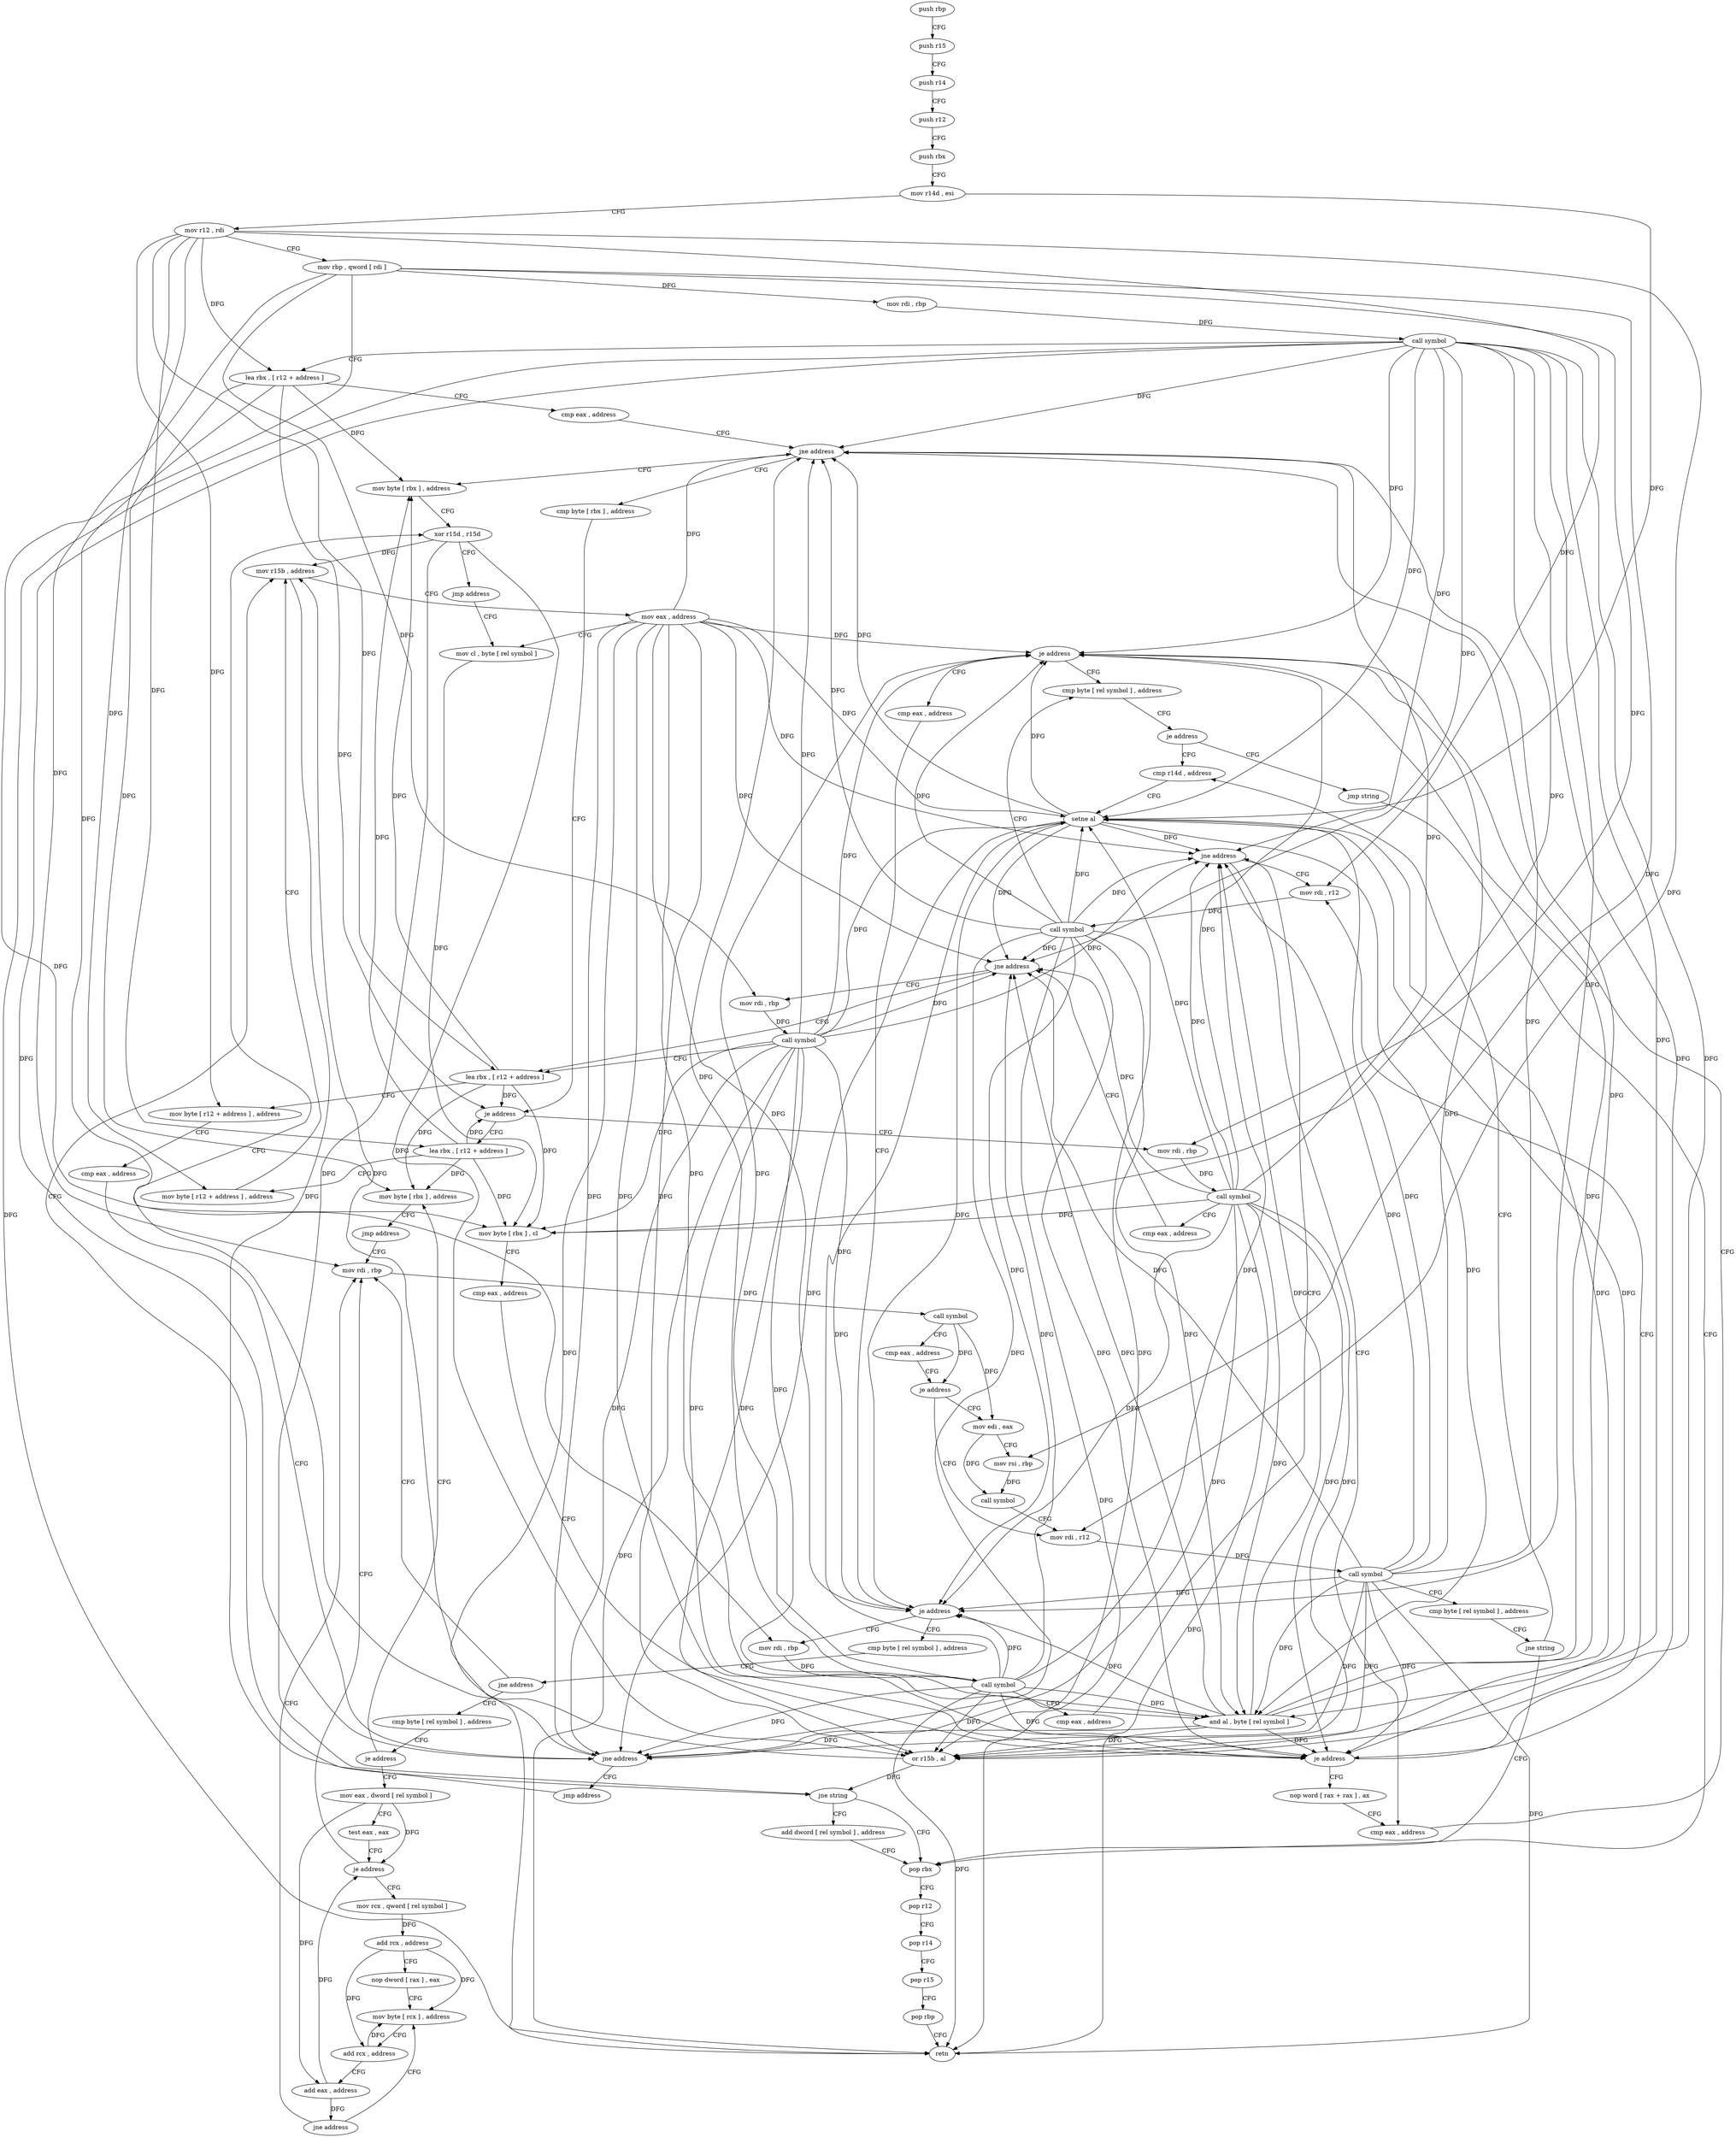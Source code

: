 digraph "func" {
"4208960" [label = "push rbp" ]
"4208961" [label = "push r15" ]
"4208963" [label = "push r14" ]
"4208965" [label = "push r12" ]
"4208967" [label = "push rbx" ]
"4208968" [label = "mov r14d , esi" ]
"4208971" [label = "mov r12 , rdi" ]
"4208974" [label = "mov rbp , qword [ rdi ]" ]
"4208977" [label = "mov rdi , rbp" ]
"4208980" [label = "call symbol" ]
"4208985" [label = "lea rbx , [ r12 + address ]" ]
"4208990" [label = "cmp eax , address" ]
"4208993" [label = "jne address" ]
"4209039" [label = "mov byte [ rbx ] , address" ]
"4208995" [label = "cmp byte [ rbx ] , address" ]
"4209042" [label = "xor r15d , r15d" ]
"4208998" [label = "je address" ]
"4209047" [label = "lea rbx , [ r12 + address ]" ]
"4209000" [label = "mov rdi , rbp" ]
"4209066" [label = "mov cl , byte [ rel symbol ]" ]
"4209072" [label = "mov byte [ rbx ] , cl" ]
"4209074" [label = "cmp eax , address" ]
"4209077" [label = "je address" ]
"4209111" [label = "mov rdi , r12" ]
"4209079" [label = "nop word [ rax + rax ] , ax" ]
"4209052" [label = "mov byte [ r12 + address ] , address" ]
"4209058" [label = "mov r15b , address" ]
"4209003" [label = "call symbol" ]
"4209008" [label = "cmp eax , address" ]
"4209011" [label = "jne address" ]
"4209021" [label = "lea rbx , [ r12 + address ]" ]
"4209013" [label = "mov rdi , rbp" ]
"4209114" [label = "call symbol" ]
"4209119" [label = "cmp byte [ rel symbol ] , address" ]
"4209088" [label = "cmp eax , address" ]
"4209026" [label = "mov byte [ r12 + address ] , address" ]
"4209032" [label = "cmp eax , address" ]
"4209035" [label = "jne address" ]
"4209037" [label = "jmp address" ]
"4209016" [label = "call symbol" ]
"4209236" [label = "cmp r14d , address" ]
"4209240" [label = "setne al" ]
"4209243" [label = "and al , byte [ rel symbol ]" ]
"4209249" [label = "or r15b , al" ]
"4209252" [label = "jne string" ]
"4209261" [label = "pop rbx" ]
"4209254" [label = "add dword [ rel symbol ] , address" ]
"4209128" [label = "jmp string" ]
"4209126" [label = "je address" ]
"4209093" [label = "cmp eax , address" ]
"4209096" [label = "je address" ]
"4209133" [label = "cmp byte [ rel symbol ] , address" ]
"4209098" [label = "mov rdi , rbp" ]
"4209045" [label = "jmp address" ]
"4209262" [label = "pop r12" ]
"4209264" [label = "pop r14" ]
"4209266" [label = "pop r15" ]
"4209268" [label = "pop rbp" ]
"4209269" [label = "retn" ]
"4209140" [label = "jne address" ]
"4209196" [label = "mov rdi , rbp" ]
"4209142" [label = "cmp byte [ rel symbol ] , address" ]
"4209101" [label = "call symbol" ]
"4209106" [label = "cmp eax , address" ]
"4209109" [label = "jne address" ]
"4209061" [label = "mov eax , address" ]
"4209199" [label = "call symbol" ]
"4209204" [label = "cmp eax , address" ]
"4209207" [label = "je address" ]
"4209219" [label = "mov rdi , r12" ]
"4209209" [label = "mov edi , eax" ]
"4209149" [label = "je address" ]
"4209156" [label = "mov eax , dword [ rel symbol ]" ]
"4209151" [label = "mov byte [ rbx ] , address" ]
"4209091" [label = "je address" ]
"4209222" [label = "call symbol" ]
"4209227" [label = "cmp byte [ rel symbol ] , address" ]
"4209234" [label = "jne string" ]
"4209211" [label = "mov rsi , rbp" ]
"4209214" [label = "call symbol" ]
"4209162" [label = "test eax , eax" ]
"4209164" [label = "je address" ]
"4209166" [label = "mov rcx , qword [ rel symbol ]" ]
"4209154" [label = "jmp address" ]
"4209173" [label = "add rcx , address" ]
"4209177" [label = "nop dword [ rax ] , eax" ]
"4209184" [label = "mov byte [ rcx ] , address" ]
"4209187" [label = "add rcx , address" ]
"4209191" [label = "add eax , address" ]
"4209194" [label = "jne address" ]
"4208960" -> "4208961" [ label = "CFG" ]
"4208961" -> "4208963" [ label = "CFG" ]
"4208963" -> "4208965" [ label = "CFG" ]
"4208965" -> "4208967" [ label = "CFG" ]
"4208967" -> "4208968" [ label = "CFG" ]
"4208968" -> "4208971" [ label = "CFG" ]
"4208968" -> "4209240" [ label = "DFG" ]
"4208971" -> "4208974" [ label = "CFG" ]
"4208971" -> "4208985" [ label = "DFG" ]
"4208971" -> "4209047" [ label = "DFG" ]
"4208971" -> "4209052" [ label = "DFG" ]
"4208971" -> "4209021" [ label = "DFG" ]
"4208971" -> "4209026" [ label = "DFG" ]
"4208971" -> "4209111" [ label = "DFG" ]
"4208971" -> "4209219" [ label = "DFG" ]
"4208974" -> "4208977" [ label = "DFG" ]
"4208974" -> "4209000" [ label = "DFG" ]
"4208974" -> "4209013" [ label = "DFG" ]
"4208974" -> "4209098" [ label = "DFG" ]
"4208974" -> "4209196" [ label = "DFG" ]
"4208974" -> "4209211" [ label = "DFG" ]
"4208977" -> "4208980" [ label = "DFG" ]
"4208980" -> "4208985" [ label = "CFG" ]
"4208980" -> "4208993" [ label = "DFG" ]
"4208980" -> "4209011" [ label = "DFG" ]
"4208980" -> "4209077" [ label = "DFG" ]
"4208980" -> "4209035" [ label = "DFG" ]
"4208980" -> "4209091" [ label = "DFG" ]
"4208980" -> "4209240" [ label = "DFG" ]
"4208980" -> "4209243" [ label = "DFG" ]
"4208980" -> "4209249" [ label = "DFG" ]
"4208980" -> "4209096" [ label = "DFG" ]
"4208980" -> "4209269" [ label = "DFG" ]
"4208980" -> "4209109" [ label = "DFG" ]
"4208980" -> "4209072" [ label = "DFG" ]
"4208985" -> "4208990" [ label = "CFG" ]
"4208985" -> "4209039" [ label = "DFG" ]
"4208985" -> "4208998" [ label = "DFG" ]
"4208985" -> "4209072" [ label = "DFG" ]
"4208985" -> "4209151" [ label = "DFG" ]
"4208990" -> "4208993" [ label = "CFG" ]
"4208993" -> "4209039" [ label = "CFG" ]
"4208993" -> "4208995" [ label = "CFG" ]
"4209039" -> "4209042" [ label = "CFG" ]
"4208995" -> "4208998" [ label = "CFG" ]
"4209042" -> "4209045" [ label = "CFG" ]
"4209042" -> "4209058" [ label = "DFG" ]
"4209042" -> "4209249" [ label = "DFG" ]
"4209042" -> "4209252" [ label = "DFG" ]
"4208998" -> "4209047" [ label = "CFG" ]
"4208998" -> "4209000" [ label = "CFG" ]
"4209047" -> "4209052" [ label = "CFG" ]
"4209047" -> "4209039" [ label = "DFG" ]
"4209047" -> "4208998" [ label = "DFG" ]
"4209047" -> "4209072" [ label = "DFG" ]
"4209047" -> "4209151" [ label = "DFG" ]
"4209000" -> "4209003" [ label = "DFG" ]
"4209066" -> "4209072" [ label = "DFG" ]
"4209072" -> "4209074" [ label = "CFG" ]
"4209074" -> "4209077" [ label = "CFG" ]
"4209077" -> "4209111" [ label = "CFG" ]
"4209077" -> "4209079" [ label = "CFG" ]
"4209111" -> "4209114" [ label = "DFG" ]
"4209079" -> "4209088" [ label = "CFG" ]
"4209052" -> "4209058" [ label = "CFG" ]
"4209058" -> "4209061" [ label = "CFG" ]
"4209058" -> "4209252" [ label = "DFG" ]
"4209003" -> "4209008" [ label = "CFG" ]
"4209003" -> "4208993" [ label = "DFG" ]
"4209003" -> "4209011" [ label = "DFG" ]
"4209003" -> "4209077" [ label = "DFG" ]
"4209003" -> "4209035" [ label = "DFG" ]
"4209003" -> "4209091" [ label = "DFG" ]
"4209003" -> "4209240" [ label = "DFG" ]
"4209003" -> "4209243" [ label = "DFG" ]
"4209003" -> "4209249" [ label = "DFG" ]
"4209003" -> "4209096" [ label = "DFG" ]
"4209003" -> "4209269" [ label = "DFG" ]
"4209003" -> "4209109" [ label = "DFG" ]
"4209003" -> "4209072" [ label = "DFG" ]
"4209008" -> "4209011" [ label = "CFG" ]
"4209011" -> "4209021" [ label = "CFG" ]
"4209011" -> "4209013" [ label = "CFG" ]
"4209021" -> "4209026" [ label = "CFG" ]
"4209021" -> "4209039" [ label = "DFG" ]
"4209021" -> "4208998" [ label = "DFG" ]
"4209021" -> "4209072" [ label = "DFG" ]
"4209021" -> "4209151" [ label = "DFG" ]
"4209013" -> "4209016" [ label = "DFG" ]
"4209114" -> "4209119" [ label = "CFG" ]
"4209114" -> "4208993" [ label = "DFG" ]
"4209114" -> "4209011" [ label = "DFG" ]
"4209114" -> "4209077" [ label = "DFG" ]
"4209114" -> "4209035" [ label = "DFG" ]
"4209114" -> "4209091" [ label = "DFG" ]
"4209114" -> "4209240" [ label = "DFG" ]
"4209114" -> "4209243" [ label = "DFG" ]
"4209114" -> "4209249" [ label = "DFG" ]
"4209114" -> "4209096" [ label = "DFG" ]
"4209114" -> "4209269" [ label = "DFG" ]
"4209114" -> "4209109" [ label = "DFG" ]
"4209119" -> "4209126" [ label = "CFG" ]
"4209088" -> "4209091" [ label = "CFG" ]
"4209026" -> "4209032" [ label = "CFG" ]
"4209032" -> "4209035" [ label = "CFG" ]
"4209035" -> "4209042" [ label = "CFG" ]
"4209035" -> "4209037" [ label = "CFG" ]
"4209037" -> "4209058" [ label = "CFG" ]
"4209016" -> "4209021" [ label = "CFG" ]
"4209016" -> "4208993" [ label = "DFG" ]
"4209016" -> "4209011" [ label = "DFG" ]
"4209016" -> "4209072" [ label = "DFG" ]
"4209016" -> "4209077" [ label = "DFG" ]
"4209016" -> "4209035" [ label = "DFG" ]
"4209016" -> "4209091" [ label = "DFG" ]
"4209016" -> "4209240" [ label = "DFG" ]
"4209016" -> "4209243" [ label = "DFG" ]
"4209016" -> "4209249" [ label = "DFG" ]
"4209016" -> "4209096" [ label = "DFG" ]
"4209016" -> "4209269" [ label = "DFG" ]
"4209016" -> "4209109" [ label = "DFG" ]
"4209236" -> "4209240" [ label = "CFG" ]
"4209240" -> "4209243" [ label = "DFG" ]
"4209240" -> "4208993" [ label = "DFG" ]
"4209240" -> "4209011" [ label = "DFG" ]
"4209240" -> "4209077" [ label = "DFG" ]
"4209240" -> "4209035" [ label = "DFG" ]
"4209240" -> "4209091" [ label = "DFG" ]
"4209240" -> "4209249" [ label = "DFG" ]
"4209240" -> "4209096" [ label = "DFG" ]
"4209240" -> "4209109" [ label = "DFG" ]
"4209243" -> "4209249" [ label = "DFG" ]
"4209243" -> "4208993" [ label = "DFG" ]
"4209243" -> "4209011" [ label = "DFG" ]
"4209243" -> "4209077" [ label = "DFG" ]
"4209243" -> "4209035" [ label = "DFG" ]
"4209243" -> "4209091" [ label = "DFG" ]
"4209243" -> "4209096" [ label = "DFG" ]
"4209243" -> "4209109" [ label = "DFG" ]
"4209249" -> "4209252" [ label = "DFG" ]
"4209249" -> "4209058" [ label = "DFG" ]
"4209252" -> "4209261" [ label = "CFG" ]
"4209252" -> "4209254" [ label = "CFG" ]
"4209261" -> "4209262" [ label = "CFG" ]
"4209254" -> "4209261" [ label = "CFG" ]
"4209128" -> "4209261" [ label = "CFG" ]
"4209126" -> "4209236" [ label = "CFG" ]
"4209126" -> "4209128" [ label = "CFG" ]
"4209093" -> "4209096" [ label = "CFG" ]
"4209096" -> "4209133" [ label = "CFG" ]
"4209096" -> "4209098" [ label = "CFG" ]
"4209133" -> "4209140" [ label = "CFG" ]
"4209098" -> "4209101" [ label = "DFG" ]
"4209045" -> "4209066" [ label = "CFG" ]
"4209262" -> "4209264" [ label = "CFG" ]
"4209264" -> "4209266" [ label = "CFG" ]
"4209266" -> "4209268" [ label = "CFG" ]
"4209268" -> "4209269" [ label = "CFG" ]
"4209140" -> "4209196" [ label = "CFG" ]
"4209140" -> "4209142" [ label = "CFG" ]
"4209196" -> "4209199" [ label = "DFG" ]
"4209142" -> "4209149" [ label = "CFG" ]
"4209101" -> "4209106" [ label = "CFG" ]
"4209101" -> "4208993" [ label = "DFG" ]
"4209101" -> "4209011" [ label = "DFG" ]
"4209101" -> "4209077" [ label = "DFG" ]
"4209101" -> "4209035" [ label = "DFG" ]
"4209101" -> "4209091" [ label = "DFG" ]
"4209101" -> "4209243" [ label = "DFG" ]
"4209101" -> "4209249" [ label = "DFG" ]
"4209101" -> "4209096" [ label = "DFG" ]
"4209101" -> "4209240" [ label = "DFG" ]
"4209101" -> "4209269" [ label = "DFG" ]
"4209101" -> "4209109" [ label = "DFG" ]
"4209106" -> "4209109" [ label = "CFG" ]
"4209109" -> "4209088" [ label = "CFG" ]
"4209109" -> "4209111" [ label = "CFG" ]
"4209061" -> "4209066" [ label = "CFG" ]
"4209061" -> "4208993" [ label = "DFG" ]
"4209061" -> "4209011" [ label = "DFG" ]
"4209061" -> "4209077" [ label = "DFG" ]
"4209061" -> "4209035" [ label = "DFG" ]
"4209061" -> "4209091" [ label = "DFG" ]
"4209061" -> "4209240" [ label = "DFG" ]
"4209061" -> "4209243" [ label = "DFG" ]
"4209061" -> "4209249" [ label = "DFG" ]
"4209061" -> "4209096" [ label = "DFG" ]
"4209061" -> "4209269" [ label = "DFG" ]
"4209061" -> "4209109" [ label = "DFG" ]
"4209199" -> "4209204" [ label = "CFG" ]
"4209199" -> "4209207" [ label = "DFG" ]
"4209199" -> "4209209" [ label = "DFG" ]
"4209204" -> "4209207" [ label = "CFG" ]
"4209207" -> "4209219" [ label = "CFG" ]
"4209207" -> "4209209" [ label = "CFG" ]
"4209219" -> "4209222" [ label = "DFG" ]
"4209209" -> "4209211" [ label = "CFG" ]
"4209209" -> "4209214" [ label = "DFG" ]
"4209149" -> "4209156" [ label = "CFG" ]
"4209149" -> "4209151" [ label = "CFG" ]
"4209156" -> "4209162" [ label = "CFG" ]
"4209156" -> "4209164" [ label = "DFG" ]
"4209156" -> "4209191" [ label = "DFG" ]
"4209151" -> "4209154" [ label = "CFG" ]
"4209091" -> "4209119" [ label = "CFG" ]
"4209091" -> "4209093" [ label = "CFG" ]
"4209222" -> "4209227" [ label = "CFG" ]
"4209222" -> "4208993" [ label = "DFG" ]
"4209222" -> "4209011" [ label = "DFG" ]
"4209222" -> "4209077" [ label = "DFG" ]
"4209222" -> "4209035" [ label = "DFG" ]
"4209222" -> "4209091" [ label = "DFG" ]
"4209222" -> "4209243" [ label = "DFG" ]
"4209222" -> "4209249" [ label = "DFG" ]
"4209222" -> "4209096" [ label = "DFG" ]
"4209222" -> "4209109" [ label = "DFG" ]
"4209222" -> "4209240" [ label = "DFG" ]
"4209222" -> "4209269" [ label = "DFG" ]
"4209227" -> "4209234" [ label = "CFG" ]
"4209234" -> "4209261" [ label = "CFG" ]
"4209234" -> "4209236" [ label = "CFG" ]
"4209211" -> "4209214" [ label = "DFG" ]
"4209214" -> "4209219" [ label = "CFG" ]
"4209162" -> "4209164" [ label = "CFG" ]
"4209164" -> "4209196" [ label = "CFG" ]
"4209164" -> "4209166" [ label = "CFG" ]
"4209166" -> "4209173" [ label = "DFG" ]
"4209154" -> "4209196" [ label = "CFG" ]
"4209173" -> "4209177" [ label = "CFG" ]
"4209173" -> "4209184" [ label = "DFG" ]
"4209173" -> "4209187" [ label = "DFG" ]
"4209177" -> "4209184" [ label = "CFG" ]
"4209184" -> "4209187" [ label = "CFG" ]
"4209187" -> "4209191" [ label = "CFG" ]
"4209187" -> "4209184" [ label = "DFG" ]
"4209191" -> "4209194" [ label = "DFG" ]
"4209191" -> "4209164" [ label = "DFG" ]
"4209194" -> "4209184" [ label = "CFG" ]
"4209194" -> "4209196" [ label = "CFG" ]
}
